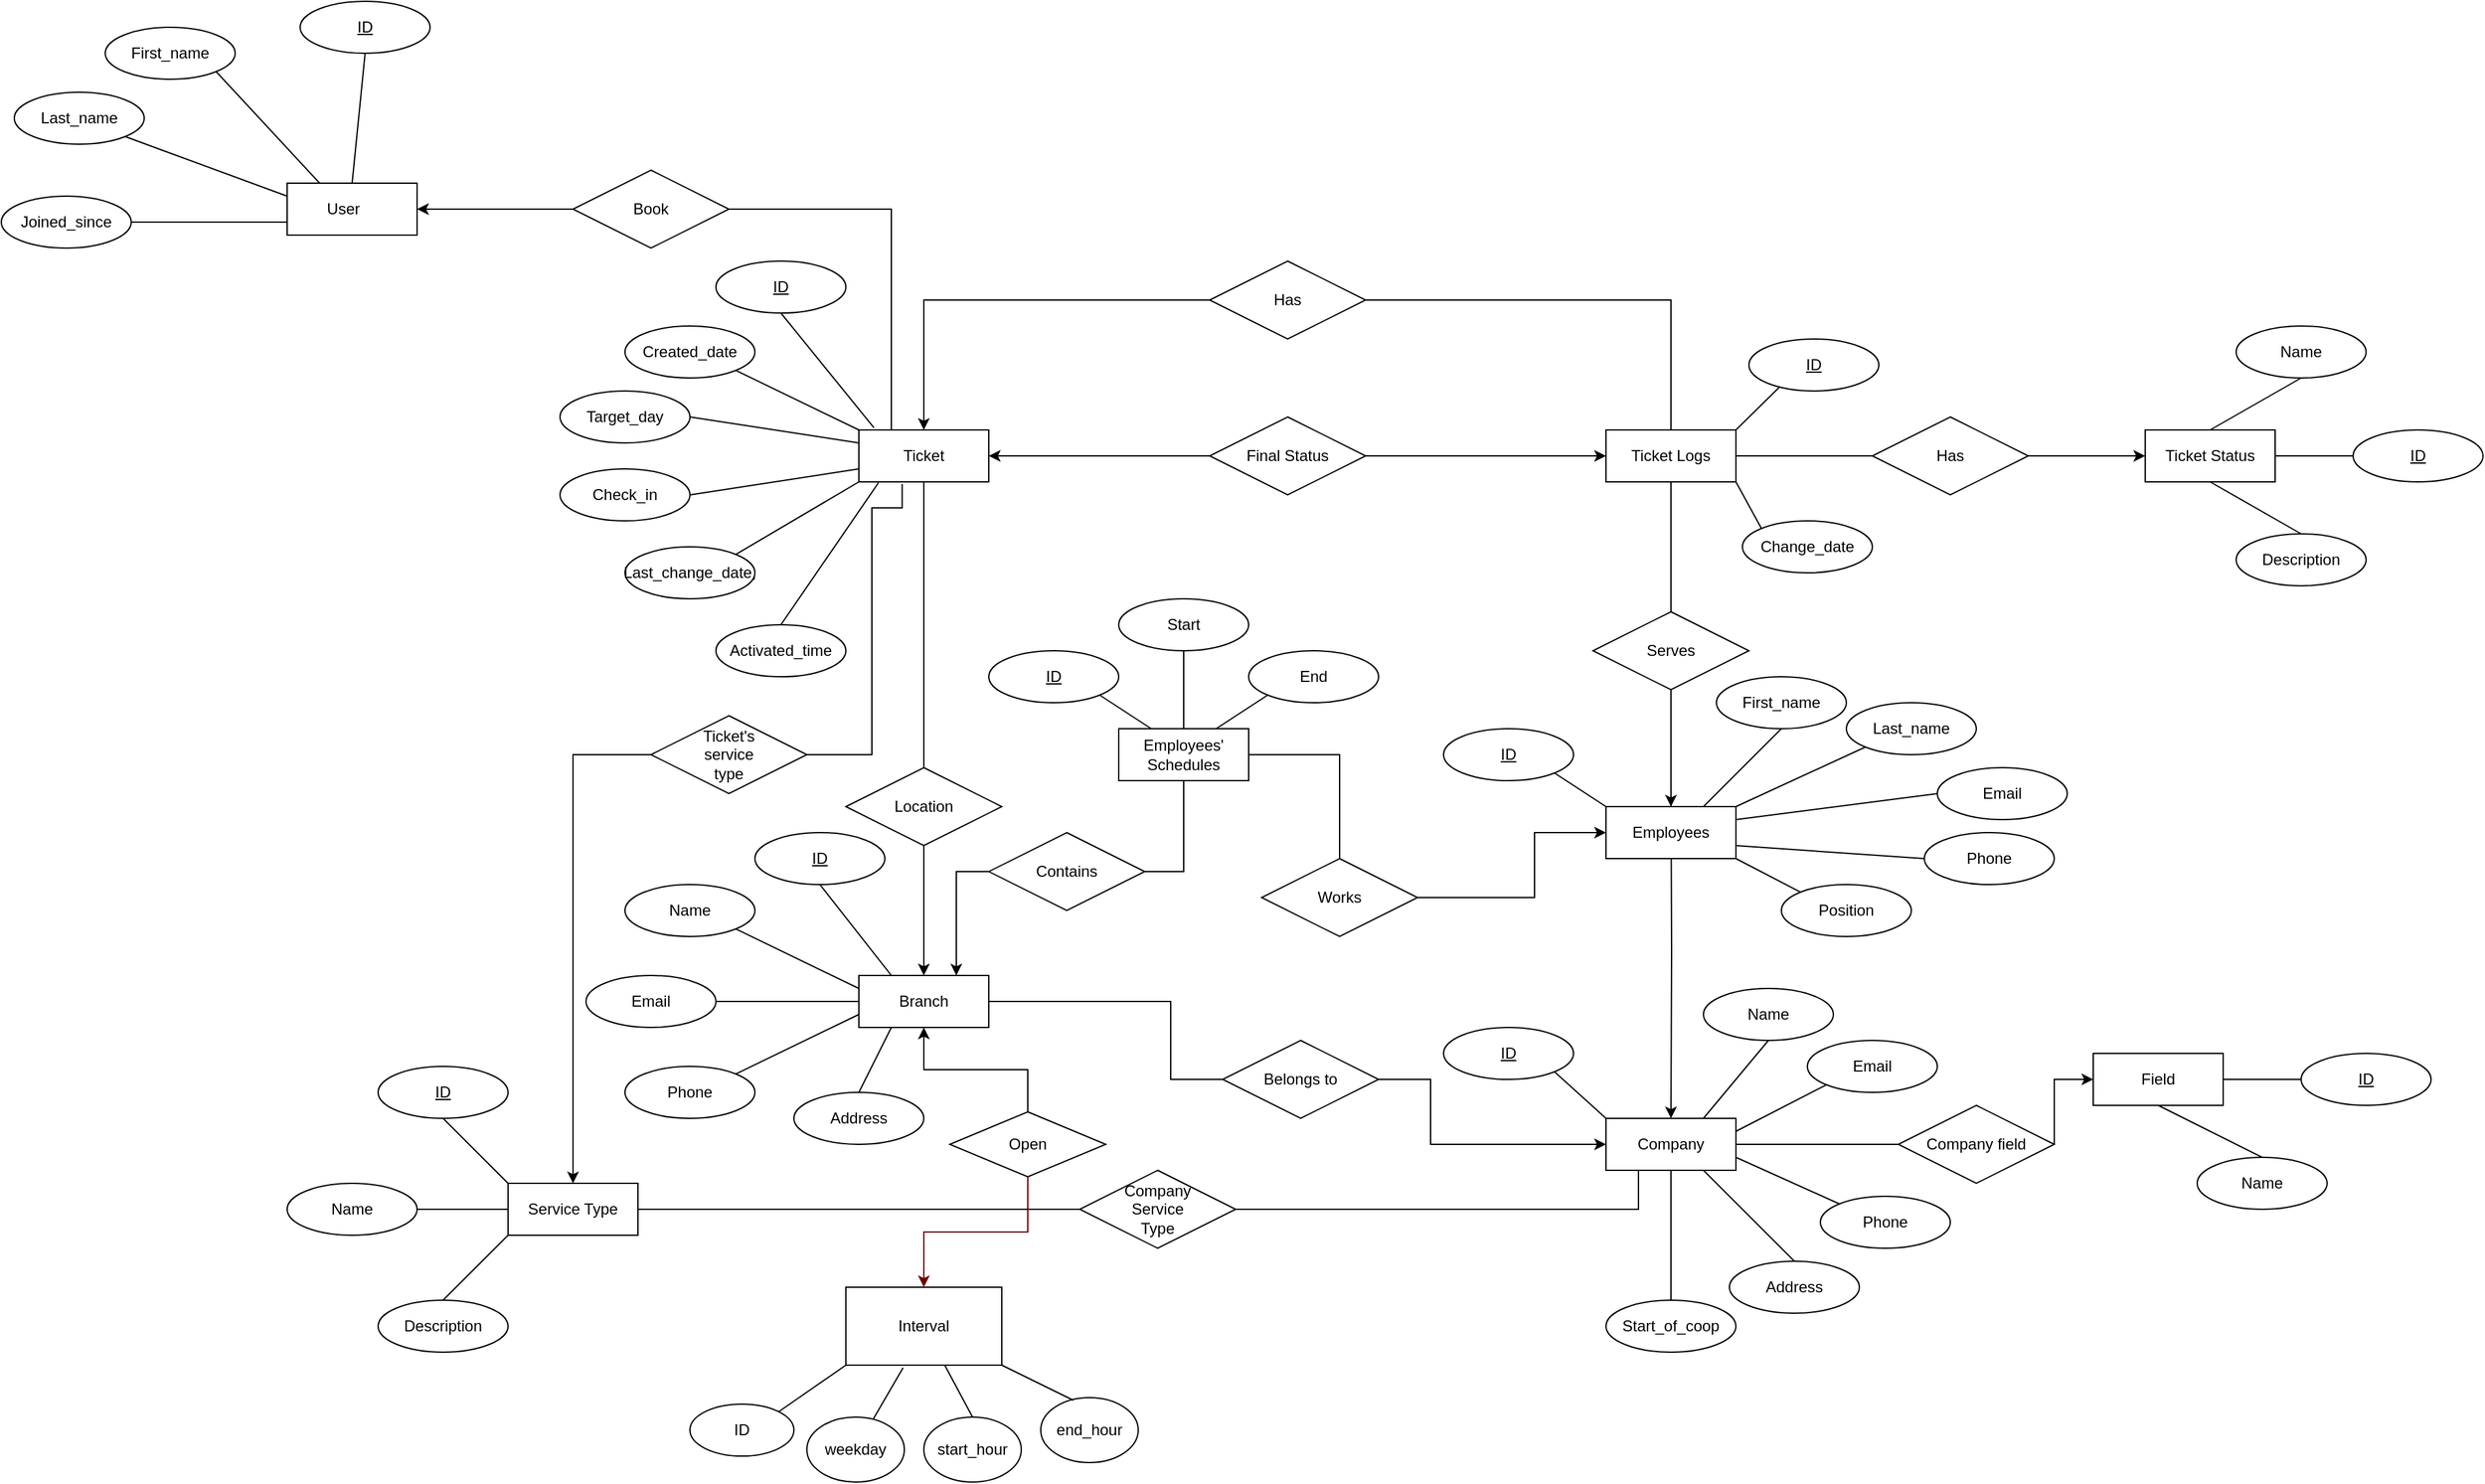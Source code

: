 <mxfile version="17.4.5" type="github">
  <diagram id="R2lEEEUBdFMjLlhIrx00" name="Page-1">
    <mxGraphModel dx="1952" dy="1672" grid="1" gridSize="10" guides="1" tooltips="1" connect="1" arrows="1" fold="1" page="1" pageScale="1" pageWidth="850" pageHeight="1100" math="0" shadow="0" extFonts="Permanent Marker^https://fonts.googleapis.com/css?family=Permanent+Marker">
      <root>
        <mxCell id="0" />
        <mxCell id="1" parent="0" />
        <mxCell id="f32I_jaDUziuKx1QwzLD-4" style="edgeStyle=orthogonalEdgeStyle;rounded=0;orthogonalLoop=1;jettySize=auto;html=1;entryX=0;entryY=0.5;entryDx=0;entryDy=0;startArrow=classic;startFill=1;exitX=1;exitY=0.5;exitDx=0;exitDy=0;" parent="1" source="PbuRHkahf-0StaOSiOaG-1" target="PbuRHkahf-0StaOSiOaG-6" edge="1">
          <mxGeometry relative="1" as="geometry">
            <mxPoint x="20" y="30" as="sourcePoint" />
            <mxPoint x="425" y="30.0" as="targetPoint" />
          </mxGeometry>
        </mxCell>
        <mxCell id="f32I_jaDUziuKx1QwzLD-9" style="edgeStyle=orthogonalEdgeStyle;rounded=0;orthogonalLoop=1;jettySize=auto;html=1;entryX=0.5;entryY=0;entryDx=0;entryDy=0;startArrow=classic;startFill=1;endArrow=none;endFill=0;exitX=0.5;exitY=0;exitDx=0;exitDy=0;" parent="1" source="PbuRHkahf-0StaOSiOaG-1" target="PbuRHkahf-0StaOSiOaG-6" edge="1">
          <mxGeometry relative="1" as="geometry">
            <Array as="points">
              <mxPoint x="-90" y="-90" />
              <mxPoint x="485" y="-90" />
            </Array>
            <mxPoint x="-80" as="sourcePoint" />
            <mxPoint x="485" y="-2.274e-13" as="targetPoint" />
          </mxGeometry>
        </mxCell>
        <mxCell id="f32I_jaDUziuKx1QwzLD-21" style="edgeStyle=orthogonalEdgeStyle;rounded=0;orthogonalLoop=1;jettySize=auto;html=1;exitX=0.5;exitY=1;exitDx=0;exitDy=0;startArrow=none;startFill=0;endArrow=classic;endFill=1;entryX=0.5;entryY=0;entryDx=0;entryDy=0;" parent="1" source="kaoQ8aSlirqTVfBg7aQL-9" target="PbuRHkahf-0StaOSiOaG-14" edge="1">
          <mxGeometry relative="1" as="geometry">
            <mxPoint x="-100" y="60" as="sourcePoint" />
            <mxPoint x="-100" y="420" as="targetPoint" />
            <Array as="points" />
          </mxGeometry>
        </mxCell>
        <mxCell id="f32I_jaDUziuKx1QwzLD-6" style="edgeStyle=orthogonalEdgeStyle;rounded=0;orthogonalLoop=1;jettySize=auto;html=1;startArrow=none;startFill=0;endArrow=classic;endFill=1;exitX=1;exitY=0.5;exitDx=0;exitDy=0;entryX=0;entryY=0.5;entryDx=0;entryDy=0;" parent="1" source="PbuRHkahf-0StaOSiOaG-6" target="PbuRHkahf-0StaOSiOaG-24" edge="1">
          <mxGeometry relative="1" as="geometry">
            <mxPoint x="740" y="30.0" as="sourcePoint" />
            <mxPoint x="830" y="30" as="targetPoint" />
          </mxGeometry>
        </mxCell>
        <mxCell id="f32I_jaDUziuKx1QwzLD-15" style="edgeStyle=orthogonalEdgeStyle;rounded=0;orthogonalLoop=1;jettySize=auto;html=1;exitX=0.5;exitY=1;exitDx=0;exitDy=0;entryX=0.5;entryY=0;entryDx=0;entryDy=0;startArrow=none;startFill=0;endArrow=classic;endFill=1;" parent="1" source="PbuRHkahf-0StaOSiOaG-6" target="PbuRHkahf-0StaOSiOaG-10" edge="1">
          <mxGeometry relative="1" as="geometry">
            <mxPoint x="485" y="60.0" as="sourcePoint" />
            <mxPoint x="485" y="220.0" as="targetPoint" />
          </mxGeometry>
        </mxCell>
        <mxCell id="f32I_jaDUziuKx1QwzLD-25" style="edgeStyle=orthogonalEdgeStyle;rounded=0;orthogonalLoop=1;jettySize=auto;html=1;startArrow=none;startFill=0;endArrow=classic;endFill=1;entryX=0.5;entryY=0;entryDx=0;entryDy=0;" parent="1" target="PbuRHkahf-0StaOSiOaG-11" edge="1">
          <mxGeometry relative="1" as="geometry">
            <mxPoint x="485" y="420" as="targetPoint" />
            <mxPoint x="485" y="280.0" as="sourcePoint" />
          </mxGeometry>
        </mxCell>
        <mxCell id="f32I_jaDUziuKx1QwzLD-23" style="edgeStyle=orthogonalEdgeStyle;rounded=0;orthogonalLoop=1;jettySize=auto;html=1;startArrow=none;startFill=0;endArrow=classic;endFill=1;exitX=1;exitY=0.5;exitDx=0;exitDy=0;entryX=0;entryY=0.5;entryDx=0;entryDy=0;" parent="1" source="kaoQ8aSlirqTVfBg7aQL-13" target="PbuRHkahf-0StaOSiOaG-23" edge="1">
          <mxGeometry relative="1" as="geometry">
            <mxPoint x="850.0" y="450" as="targetPoint" />
            <mxPoint x="545" y="450" as="sourcePoint" />
            <Array as="points">
              <mxPoint x="780" y="560" />
              <mxPoint x="780" y="510" />
            </Array>
          </mxGeometry>
        </mxCell>
        <mxCell id="f32I_jaDUziuKx1QwzLD-22" style="edgeStyle=orthogonalEdgeStyle;rounded=0;orthogonalLoop=1;jettySize=auto;html=1;entryX=0;entryY=0.5;entryDx=0;entryDy=0;startArrow=none;startFill=0;endArrow=classic;endFill=1;exitX=1;exitY=0.5;exitDx=0;exitDy=0;" parent="1" source="kaoQ8aSlirqTVfBg7aQL-11" target="PbuRHkahf-0StaOSiOaG-11" edge="1">
          <mxGeometry relative="1" as="geometry">
            <mxPoint x="20" y="450" as="sourcePoint" />
            <mxPoint x="425" y="450" as="targetPoint" />
            <Array as="points">
              <mxPoint x="300" y="510" />
              <mxPoint x="300" y="560" />
            </Array>
          </mxGeometry>
        </mxCell>
        <mxCell id="f32I_jaDUziuKx1QwzLD-26" style="edgeStyle=orthogonalEdgeStyle;rounded=0;orthogonalLoop=1;jettySize=auto;html=1;exitX=0.75;exitY=0;exitDx=0;exitDy=0;startArrow=classic;startFill=1;endArrow=none;endFill=0;entryX=0.5;entryY=1;entryDx=0;entryDy=0;" parent="1" source="PbuRHkahf-0StaOSiOaG-14" target="PbuRHkahf-0StaOSiOaG-13" edge="1">
          <mxGeometry relative="1" as="geometry">
            <mxPoint x="100" y="300" as="targetPoint" />
            <mxPoint x="-40" y="420" as="sourcePoint" />
            <Array as="points">
              <mxPoint x="-65" y="350" />
              <mxPoint x="110" y="350" />
            </Array>
          </mxGeometry>
        </mxCell>
        <mxCell id="PbuRHkahf-0StaOSiOaG-20" style="edgeStyle=orthogonalEdgeStyle;rounded=0;orthogonalLoop=1;jettySize=auto;html=1;entryX=0.5;entryY=0;entryDx=0;entryDy=0;exitX=0.333;exitY=1.042;exitDx=0;exitDy=0;exitPerimeter=0;" parent="1" source="PbuRHkahf-0StaOSiOaG-1" target="PbuRHkahf-0StaOSiOaG-16" edge="1">
          <mxGeometry relative="1" as="geometry">
            <Array as="points">
              <mxPoint x="-107" y="70" />
              <mxPoint x="-130" y="70" />
              <mxPoint x="-130" y="260" />
              <mxPoint x="-360" y="260" />
            </Array>
            <mxPoint x="-110" y="70" as="sourcePoint" />
          </mxGeometry>
        </mxCell>
        <mxCell id="PbuRHkahf-0StaOSiOaG-27" style="edgeStyle=orthogonalEdgeStyle;rounded=0;orthogonalLoop=1;jettySize=auto;html=1;exitX=0;exitY=0.5;exitDx=0;exitDy=0;entryX=1;entryY=0.5;entryDx=0;entryDy=0;endArrow=classic;endFill=1;startArrow=none;" parent="1" source="kaoQ8aSlirqTVfBg7aQL-6" target="PbuRHkahf-0StaOSiOaG-25" edge="1">
          <mxGeometry relative="1" as="geometry" />
        </mxCell>
        <mxCell id="PbuRHkahf-0StaOSiOaG-1" value="Ticket" style="whiteSpace=wrap;html=1;align=center;" parent="1" vertex="1">
          <mxGeometry x="-140" y="10" width="100" height="40" as="geometry" />
        </mxCell>
        <mxCell id="PbuRHkahf-0StaOSiOaG-4" value="Final Status" style="shape=rhombus;perimeter=rhombusPerimeter;whiteSpace=wrap;html=1;align=center;" parent="1" vertex="1">
          <mxGeometry x="130" width="120" height="60" as="geometry" />
        </mxCell>
        <mxCell id="PbuRHkahf-0StaOSiOaG-6" value="Ticket Logs" style="whiteSpace=wrap;html=1;align=center;" parent="1" vertex="1">
          <mxGeometry x="435" y="10" width="100" height="40" as="geometry" />
        </mxCell>
        <mxCell id="PbuRHkahf-0StaOSiOaG-7" value="Has" style="shape=rhombus;perimeter=rhombusPerimeter;whiteSpace=wrap;html=1;align=center;" parent="1" vertex="1">
          <mxGeometry x="130" y="-120" width="120" height="60" as="geometry" />
        </mxCell>
        <mxCell id="PbuRHkahf-0StaOSiOaG-8" value="Has" style="shape=rhombus;perimeter=rhombusPerimeter;whiteSpace=wrap;html=1;align=center;" parent="1" vertex="1">
          <mxGeometry x="640" width="120" height="60" as="geometry" />
        </mxCell>
        <mxCell id="PbuRHkahf-0StaOSiOaG-9" value="Serves" style="shape=rhombus;perimeter=rhombusPerimeter;whiteSpace=wrap;html=1;align=center;" parent="1" vertex="1">
          <mxGeometry x="425" y="150" width="120" height="60" as="geometry" />
        </mxCell>
        <mxCell id="PbuRHkahf-0StaOSiOaG-10" value="Employees" style="whiteSpace=wrap;html=1;align=center;" parent="1" vertex="1">
          <mxGeometry x="435" y="300" width="100" height="40" as="geometry" />
        </mxCell>
        <mxCell id="PbuRHkahf-0StaOSiOaG-11" value="Company" style="whiteSpace=wrap;html=1;align=center;" parent="1" vertex="1">
          <mxGeometry x="435" y="540" width="100" height="40" as="geometry" />
        </mxCell>
        <mxCell id="PbuRHkahf-0StaOSiOaG-110" style="edgeStyle=orthogonalEdgeStyle;rounded=0;orthogonalLoop=1;jettySize=auto;html=1;exitX=1;exitY=0.5;exitDx=0;exitDy=0;entryX=0;entryY=0.5;entryDx=0;entryDy=0;endArrow=classic;endFill=1;" parent="1" source="PbuRHkahf-0StaOSiOaG-13" target="PbuRHkahf-0StaOSiOaG-10" edge="1">
          <mxGeometry relative="1" as="geometry">
            <Array as="points">
              <mxPoint x="230" y="260" />
              <mxPoint x="230" y="370" />
              <mxPoint x="380" y="370" />
              <mxPoint x="380" y="320" />
            </Array>
          </mxGeometry>
        </mxCell>
        <mxCell id="PbuRHkahf-0StaOSiOaG-13" value="Employees&#39; Schedules" style="whiteSpace=wrap;html=1;align=center;" parent="1" vertex="1">
          <mxGeometry x="60" y="240" width="100" height="40" as="geometry" />
        </mxCell>
        <mxCell id="7SDLh1TChbF1hIY82TgF-18" style="edgeStyle=orthogonalEdgeStyle;rounded=0;orthogonalLoop=1;jettySize=auto;html=1;entryX=0.5;entryY=0;entryDx=0;entryDy=0;strokeColor=default;endArrow=none;endFill=0;startArrow=classic;startFill=1;" edge="1" parent="1" source="PbuRHkahf-0StaOSiOaG-14" target="7SDLh1TChbF1hIY82TgF-15">
          <mxGeometry relative="1" as="geometry" />
        </mxCell>
        <mxCell id="PbuRHkahf-0StaOSiOaG-14" value="Branch" style="whiteSpace=wrap;html=1;align=center;" parent="1" vertex="1">
          <mxGeometry x="-140" y="430" width="100" height="40" as="geometry" />
        </mxCell>
        <mxCell id="PbuRHkahf-0StaOSiOaG-15" value="Contains" style="shape=rhombus;perimeter=rhombusPerimeter;whiteSpace=wrap;html=1;align=center;" parent="1" vertex="1">
          <mxGeometry x="-40" y="320" width="120" height="60" as="geometry" />
        </mxCell>
        <mxCell id="PbuRHkahf-0StaOSiOaG-21" style="edgeStyle=orthogonalEdgeStyle;rounded=0;orthogonalLoop=1;jettySize=auto;html=1;exitX=1;exitY=0.5;exitDx=0;exitDy=0;endArrow=none;endFill=0;entryX=0.25;entryY=1;entryDx=0;entryDy=0;" parent="1" source="PbuRHkahf-0StaOSiOaG-16" target="PbuRHkahf-0StaOSiOaG-11" edge="1">
          <mxGeometry relative="1" as="geometry">
            <mxPoint x="470" y="560" as="targetPoint" />
            <Array as="points">
              <mxPoint x="460" y="610" />
            </Array>
          </mxGeometry>
        </mxCell>
        <mxCell id="PbuRHkahf-0StaOSiOaG-16" value="Service Type" style="whiteSpace=wrap;html=1;align=center;" parent="1" vertex="1">
          <mxGeometry x="-410" y="590" width="100" height="40" as="geometry" />
        </mxCell>
        <mxCell id="PbuRHkahf-0StaOSiOaG-22" value="Company&lt;br&gt;&amp;nbsp;Service&amp;nbsp;&lt;br&gt;Type" style="shape=rhombus;perimeter=rhombusPerimeter;whiteSpace=wrap;html=1;align=center;" parent="1" vertex="1">
          <mxGeometry x="30" y="580" width="120" height="60" as="geometry" />
        </mxCell>
        <mxCell id="PbuRHkahf-0StaOSiOaG-23" value="Field" style="whiteSpace=wrap;html=1;align=center;" parent="1" vertex="1">
          <mxGeometry x="810" y="490" width="100" height="40" as="geometry" />
        </mxCell>
        <mxCell id="PbuRHkahf-0StaOSiOaG-24" value="Ticket Status" style="whiteSpace=wrap;html=1;align=center;" parent="1" vertex="1">
          <mxGeometry x="850" y="10" width="100" height="40" as="geometry" />
        </mxCell>
        <mxCell id="PbuRHkahf-0StaOSiOaG-25" value="&amp;nbsp;User&amp;nbsp; &amp;nbsp; &amp;nbsp;" style="whiteSpace=wrap;html=1;align=center;" parent="1" vertex="1">
          <mxGeometry x="-580" y="-180" width="100" height="40" as="geometry" />
        </mxCell>
        <mxCell id="PbuRHkahf-0StaOSiOaG-29" value="First_name" style="ellipse;whiteSpace=wrap;html=1;align=center;" parent="1" vertex="1">
          <mxGeometry x="-720" y="-300" width="100" height="40" as="geometry" />
        </mxCell>
        <mxCell id="PbuRHkahf-0StaOSiOaG-40" value="Last_name" style="ellipse;whiteSpace=wrap;html=1;align=center;" parent="1" vertex="1">
          <mxGeometry x="-790" y="-250" width="100" height="40" as="geometry" />
        </mxCell>
        <mxCell id="PbuRHkahf-0StaOSiOaG-45" value="" style="endArrow=none;html=1;rounded=0;exitX=1;exitY=1;exitDx=0;exitDy=0;entryX=0.25;entryY=0;entryDx=0;entryDy=0;" parent="1" source="PbuRHkahf-0StaOSiOaG-29" target="PbuRHkahf-0StaOSiOaG-25" edge="1">
          <mxGeometry relative="1" as="geometry">
            <mxPoint x="-680" y="-160" as="sourcePoint" />
            <mxPoint x="-520" y="-160" as="targetPoint" />
          </mxGeometry>
        </mxCell>
        <mxCell id="PbuRHkahf-0StaOSiOaG-47" value="" style="endArrow=none;html=1;rounded=0;exitX=1;exitY=1;exitDx=0;exitDy=0;entryX=0;entryY=0.25;entryDx=0;entryDy=0;" parent="1" source="PbuRHkahf-0StaOSiOaG-40" target="PbuRHkahf-0StaOSiOaG-25" edge="1">
          <mxGeometry relative="1" as="geometry">
            <mxPoint x="-660" y="-250" as="sourcePoint" />
            <mxPoint x="-545" y="-170" as="targetPoint" />
            <Array as="points" />
          </mxGeometry>
        </mxCell>
        <mxCell id="PbuRHkahf-0StaOSiOaG-53" value="Last_change_date," style="ellipse;whiteSpace=wrap;html=1;align=center;" parent="1" vertex="1">
          <mxGeometry x="-320" y="100" width="100" height="40" as="geometry" />
        </mxCell>
        <mxCell id="PbuRHkahf-0StaOSiOaG-57" value="Check_in" style="ellipse;whiteSpace=wrap;html=1;align=center;" parent="1" vertex="1">
          <mxGeometry x="-370" y="40" width="100" height="40" as="geometry" />
        </mxCell>
        <mxCell id="PbuRHkahf-0StaOSiOaG-58" value="Target_day" style="ellipse;whiteSpace=wrap;html=1;align=center;" parent="1" vertex="1">
          <mxGeometry x="-370" y="-20" width="100" height="40" as="geometry" />
        </mxCell>
        <mxCell id="PbuRHkahf-0StaOSiOaG-59" value="Created_date" style="ellipse;whiteSpace=wrap;html=1;align=center;" parent="1" vertex="1">
          <mxGeometry x="-320" y="-70" width="100" height="40" as="geometry" />
        </mxCell>
        <mxCell id="PbuRHkahf-0StaOSiOaG-60" value="ID" style="ellipse;whiteSpace=wrap;html=1;align=center;fontStyle=4;" parent="1" vertex="1">
          <mxGeometry x="-250" y="-120" width="100" height="40" as="geometry" />
        </mxCell>
        <mxCell id="PbuRHkahf-0StaOSiOaG-61" value="Activated_time" style="ellipse;whiteSpace=wrap;html=1;align=center;" parent="1" vertex="1">
          <mxGeometry x="-250" y="160" width="100" height="40" as="geometry" />
        </mxCell>
        <mxCell id="PbuRHkahf-0StaOSiOaG-63" value="" style="endArrow=none;html=1;rounded=0;entryX=0;entryY=0.75;entryDx=0;entryDy=0;" parent="1" target="PbuRHkahf-0StaOSiOaG-1" edge="1">
          <mxGeometry relative="1" as="geometry">
            <mxPoint x="-270" y="60" as="sourcePoint" />
            <mxPoint x="-110" y="60" as="targetPoint" />
          </mxGeometry>
        </mxCell>
        <mxCell id="PbuRHkahf-0StaOSiOaG-64" value="" style="endArrow=none;html=1;rounded=0;entryX=0;entryY=0.25;entryDx=0;entryDy=0;exitX=1;exitY=0.5;exitDx=0;exitDy=0;" parent="1" source="PbuRHkahf-0StaOSiOaG-58" target="PbuRHkahf-0StaOSiOaG-1" edge="1">
          <mxGeometry relative="1" as="geometry">
            <mxPoint x="-260" y="70" as="sourcePoint" />
            <mxPoint x="-130.0" y="50" as="targetPoint" />
          </mxGeometry>
        </mxCell>
        <mxCell id="PbuRHkahf-0StaOSiOaG-65" value="" style="endArrow=none;html=1;rounded=0;entryX=0;entryY=1;entryDx=0;entryDy=0;exitX=1;exitY=0;exitDx=0;exitDy=0;" parent="1" source="PbuRHkahf-0StaOSiOaG-53" target="PbuRHkahf-0StaOSiOaG-1" edge="1">
          <mxGeometry relative="1" as="geometry">
            <mxPoint x="-260" y="70" as="sourcePoint" />
            <mxPoint x="-130.0" y="50" as="targetPoint" />
          </mxGeometry>
        </mxCell>
        <mxCell id="PbuRHkahf-0StaOSiOaG-66" value="" style="endArrow=none;html=1;rounded=0;entryX=0.151;entryY=1.016;entryDx=0;entryDy=0;exitX=0.5;exitY=0;exitDx=0;exitDy=0;entryPerimeter=0;" parent="1" source="PbuRHkahf-0StaOSiOaG-61" target="PbuRHkahf-0StaOSiOaG-1" edge="1">
          <mxGeometry relative="1" as="geometry">
            <mxPoint x="-210.0" y="130" as="sourcePoint" />
            <mxPoint x="-130.0" y="60" as="targetPoint" />
          </mxGeometry>
        </mxCell>
        <mxCell id="PbuRHkahf-0StaOSiOaG-67" value="" style="endArrow=none;html=1;rounded=0;entryX=0.116;entryY=-0.043;entryDx=0;entryDy=0;exitX=0.5;exitY=1;exitDx=0;exitDy=0;entryPerimeter=0;" parent="1" source="PbuRHkahf-0StaOSiOaG-60" target="PbuRHkahf-0StaOSiOaG-1" edge="1">
          <mxGeometry relative="1" as="geometry">
            <mxPoint x="-260.0" y="10" as="sourcePoint" />
            <mxPoint x="-130.0" y="30" as="targetPoint" />
          </mxGeometry>
        </mxCell>
        <mxCell id="PbuRHkahf-0StaOSiOaG-68" value="" style="endArrow=none;html=1;rounded=0;exitX=1;exitY=1;exitDx=0;exitDy=0;entryX=0;entryY=0;entryDx=0;entryDy=0;" parent="1" source="PbuRHkahf-0StaOSiOaG-59" target="PbuRHkahf-0StaOSiOaG-1" edge="1">
          <mxGeometry relative="1" as="geometry">
            <mxPoint x="-190.0" y="-70" as="sourcePoint" />
            <mxPoint x="-170" as="targetPoint" />
            <Array as="points" />
          </mxGeometry>
        </mxCell>
        <mxCell id="PbuRHkahf-0StaOSiOaG-69" value="ID" style="ellipse;whiteSpace=wrap;html=1;align=center;fontStyle=4;" parent="1" vertex="1">
          <mxGeometry x="545" y="-60" width="100" height="40" as="geometry" />
        </mxCell>
        <mxCell id="PbuRHkahf-0StaOSiOaG-72" value="Change_date" style="ellipse;whiteSpace=wrap;html=1;align=center;" parent="1" vertex="1">
          <mxGeometry x="540" y="80" width="100" height="40" as="geometry" />
        </mxCell>
        <mxCell id="PbuRHkahf-0StaOSiOaG-74" value="" style="endArrow=none;html=1;rounded=0;entryX=0;entryY=0;entryDx=0;entryDy=0;exitX=1;exitY=1;exitDx=0;exitDy=0;" parent="1" source="PbuRHkahf-0StaOSiOaG-6" target="PbuRHkahf-0StaOSiOaG-72" edge="1">
          <mxGeometry relative="1" as="geometry">
            <mxPoint x="500" y="40" as="sourcePoint" />
            <mxPoint x="660" y="40" as="targetPoint" />
          </mxGeometry>
        </mxCell>
        <mxCell id="PbuRHkahf-0StaOSiOaG-75" value="" style="endArrow=none;html=1;rounded=0;entryX=0.234;entryY=0.928;entryDx=0;entryDy=0;exitX=1;exitY=0;exitDx=0;exitDy=0;entryPerimeter=0;" parent="1" source="PbuRHkahf-0StaOSiOaG-6" target="PbuRHkahf-0StaOSiOaG-69" edge="1">
          <mxGeometry relative="1" as="geometry">
            <mxPoint x="545" y="60" as="sourcePoint" />
            <mxPoint x="624.854" y="95.774" as="targetPoint" />
          </mxGeometry>
        </mxCell>
        <mxCell id="PbuRHkahf-0StaOSiOaG-77" value="ID" style="ellipse;whiteSpace=wrap;html=1;align=center;fontStyle=4;" parent="1" vertex="1">
          <mxGeometry x="310" y="470" width="100" height="40" as="geometry" />
        </mxCell>
        <mxCell id="PbuRHkahf-0StaOSiOaG-79" value="" style="endArrow=none;html=1;rounded=0;entryX=0;entryY=0;entryDx=0;entryDy=0;exitX=1;exitY=1;exitDx=0;exitDy=0;" parent="1" source="PbuRHkahf-0StaOSiOaG-77" target="PbuRHkahf-0StaOSiOaG-11" edge="1">
          <mxGeometry relative="1" as="geometry">
            <mxPoint x="400" y="460" as="sourcePoint" />
            <mxPoint x="560" y="460" as="targetPoint" />
          </mxGeometry>
        </mxCell>
        <mxCell id="PbuRHkahf-0StaOSiOaG-81" value="Name" style="ellipse;whiteSpace=wrap;html=1;align=center;" parent="1" vertex="1">
          <mxGeometry x="510" y="440" width="100" height="40" as="geometry" />
        </mxCell>
        <mxCell id="PbuRHkahf-0StaOSiOaG-82" value="Email" style="ellipse;whiteSpace=wrap;html=1;align=center;" parent="1" vertex="1">
          <mxGeometry x="590" y="480" width="100" height="40" as="geometry" />
        </mxCell>
        <mxCell id="PbuRHkahf-0StaOSiOaG-83" value="" style="endArrow=none;html=1;rounded=0;entryX=0.5;entryY=1;entryDx=0;entryDy=0;exitX=0.75;exitY=0;exitDx=0;exitDy=0;" parent="1" source="PbuRHkahf-0StaOSiOaG-11" target="PbuRHkahf-0StaOSiOaG-81" edge="1">
          <mxGeometry relative="1" as="geometry">
            <mxPoint x="540" y="490" as="sourcePoint" />
            <mxPoint x="740" y="520" as="targetPoint" />
          </mxGeometry>
        </mxCell>
        <mxCell id="PbuRHkahf-0StaOSiOaG-84" value="" style="endArrow=none;html=1;rounded=0;exitX=1;exitY=0.25;exitDx=0;exitDy=0;entryX=0;entryY=1;entryDx=0;entryDy=0;" parent="1" source="PbuRHkahf-0StaOSiOaG-11" target="PbuRHkahf-0StaOSiOaG-82" edge="1">
          <mxGeometry relative="1" as="geometry">
            <mxPoint x="560" y="530" as="sourcePoint" />
            <mxPoint x="740" y="520" as="targetPoint" />
          </mxGeometry>
        </mxCell>
        <mxCell id="PbuRHkahf-0StaOSiOaG-85" value="Phone" style="ellipse;whiteSpace=wrap;html=1;align=center;" parent="1" vertex="1">
          <mxGeometry x="600" y="600" width="100" height="40" as="geometry" />
        </mxCell>
        <mxCell id="PbuRHkahf-0StaOSiOaG-86" value="" style="endArrow=none;html=1;rounded=0;entryX=0;entryY=0;entryDx=0;entryDy=0;exitX=1;exitY=0.75;exitDx=0;exitDy=0;" parent="1" source="PbuRHkahf-0StaOSiOaG-11" target="PbuRHkahf-0StaOSiOaG-85" edge="1">
          <mxGeometry relative="1" as="geometry">
            <mxPoint x="530" y="540" as="sourcePoint" />
            <mxPoint x="614.854" y="484.226" as="targetPoint" />
          </mxGeometry>
        </mxCell>
        <mxCell id="PbuRHkahf-0StaOSiOaG-87" value="Address" style="ellipse;whiteSpace=wrap;html=1;align=center;" parent="1" vertex="1">
          <mxGeometry x="530" y="650" width="100" height="40" as="geometry" />
        </mxCell>
        <mxCell id="PbuRHkahf-0StaOSiOaG-88" value="" style="endArrow=none;html=1;rounded=0;entryX=0.5;entryY=0;entryDx=0;entryDy=0;exitX=0.75;exitY=1;exitDx=0;exitDy=0;" parent="1" source="PbuRHkahf-0StaOSiOaG-11" target="PbuRHkahf-0StaOSiOaG-87" edge="1">
          <mxGeometry relative="1" as="geometry">
            <mxPoint x="545" y="530" as="sourcePoint" />
            <mxPoint x="614.854" y="555.774" as="targetPoint" />
          </mxGeometry>
        </mxCell>
        <mxCell id="PbuRHkahf-0StaOSiOaG-89" value="Start_of_coop" style="ellipse;whiteSpace=wrap;html=1;align=center;" parent="1" vertex="1">
          <mxGeometry x="435" y="680" width="100" height="40" as="geometry" />
        </mxCell>
        <mxCell id="PbuRHkahf-0StaOSiOaG-90" value="" style="endArrow=none;html=1;rounded=0;entryX=0.5;entryY=1;entryDx=0;entryDy=0;exitX=0.5;exitY=0;exitDx=0;exitDy=0;" parent="1" source="PbuRHkahf-0StaOSiOaG-89" target="PbuRHkahf-0StaOSiOaG-11" edge="1">
          <mxGeometry relative="1" as="geometry">
            <mxPoint x="520" y="500" as="sourcePoint" />
            <mxPoint x="595" y="440" as="targetPoint" />
          </mxGeometry>
        </mxCell>
        <mxCell id="PbuRHkahf-0StaOSiOaG-91" value="ID" style="ellipse;whiteSpace=wrap;html=1;align=center;fontStyle=4;" parent="1" vertex="1">
          <mxGeometry x="-220" y="320" width="100" height="40" as="geometry" />
        </mxCell>
        <mxCell id="PbuRHkahf-0StaOSiOaG-92" value="Name" style="ellipse;whiteSpace=wrap;html=1;align=center;" parent="1" vertex="1">
          <mxGeometry x="-320" y="360" width="100" height="40" as="geometry" />
        </mxCell>
        <mxCell id="PbuRHkahf-0StaOSiOaG-93" value="Email" style="ellipse;whiteSpace=wrap;html=1;align=center;" parent="1" vertex="1">
          <mxGeometry x="-350" y="430" width="100" height="40" as="geometry" />
        </mxCell>
        <mxCell id="PbuRHkahf-0StaOSiOaG-94" value="Phone" style="ellipse;whiteSpace=wrap;html=1;align=center;" parent="1" vertex="1">
          <mxGeometry x="-320" y="500" width="100" height="40" as="geometry" />
        </mxCell>
        <mxCell id="PbuRHkahf-0StaOSiOaG-95" value="Address" style="ellipse;whiteSpace=wrap;html=1;align=center;" parent="1" vertex="1">
          <mxGeometry x="-190" y="520" width="100" height="40" as="geometry" />
        </mxCell>
        <mxCell id="PbuRHkahf-0StaOSiOaG-98" value="" style="endArrow=none;html=1;rounded=0;exitX=0.5;exitY=1;exitDx=0;exitDy=0;entryX=0.25;entryY=0;entryDx=0;entryDy=0;" parent="1" source="PbuRHkahf-0StaOSiOaG-91" target="PbuRHkahf-0StaOSiOaG-14" edge="1">
          <mxGeometry relative="1" as="geometry">
            <mxPoint x="-220" y="380" as="sourcePoint" />
            <mxPoint x="-60" y="380" as="targetPoint" />
          </mxGeometry>
        </mxCell>
        <mxCell id="PbuRHkahf-0StaOSiOaG-99" value="" style="endArrow=none;html=1;rounded=0;exitX=1;exitY=1;exitDx=0;exitDy=0;entryX=0;entryY=0.25;entryDx=0;entryDy=0;" parent="1" source="PbuRHkahf-0StaOSiOaG-92" target="PbuRHkahf-0StaOSiOaG-14" edge="1">
          <mxGeometry relative="1" as="geometry">
            <mxPoint x="-180.0" y="370" as="sourcePoint" />
            <mxPoint x="-150" y="430" as="targetPoint" />
          </mxGeometry>
        </mxCell>
        <mxCell id="PbuRHkahf-0StaOSiOaG-100" value="" style="endArrow=none;html=1;rounded=0;exitX=1;exitY=0.5;exitDx=0;exitDy=0;entryX=0;entryY=0.5;entryDx=0;entryDy=0;" parent="1" source="PbuRHkahf-0StaOSiOaG-93" target="PbuRHkahf-0StaOSiOaG-14" edge="1">
          <mxGeometry relative="1" as="geometry">
            <mxPoint x="-210.0" y="410" as="sourcePoint" />
            <mxPoint x="-200" y="440" as="targetPoint" />
          </mxGeometry>
        </mxCell>
        <mxCell id="PbuRHkahf-0StaOSiOaG-101" value="" style="endArrow=none;html=1;rounded=0;exitX=1;exitY=0;exitDx=0;exitDy=0;entryX=0;entryY=0.75;entryDx=0;entryDy=0;" parent="1" source="PbuRHkahf-0StaOSiOaG-94" target="PbuRHkahf-0StaOSiOaG-14" edge="1">
          <mxGeometry relative="1" as="geometry">
            <mxPoint x="-224.854" y="404.226" as="sourcePoint" />
            <mxPoint x="-130.0" y="440" as="targetPoint" />
          </mxGeometry>
        </mxCell>
        <mxCell id="PbuRHkahf-0StaOSiOaG-102" value="" style="endArrow=none;html=1;rounded=0;exitX=0.5;exitY=0;exitDx=0;exitDy=0;entryX=0.25;entryY=1;entryDx=0;entryDy=0;" parent="1" source="PbuRHkahf-0StaOSiOaG-95" target="PbuRHkahf-0StaOSiOaG-14" edge="1">
          <mxGeometry relative="1" as="geometry">
            <mxPoint x="-180" y="430" as="sourcePoint" />
            <mxPoint x="-20" y="430" as="targetPoint" />
          </mxGeometry>
        </mxCell>
        <mxCell id="PbuRHkahf-0StaOSiOaG-104" value="ID" style="ellipse;whiteSpace=wrap;html=1;align=center;fontStyle=4;" parent="1" vertex="1">
          <mxGeometry x="-510" y="500" width="100" height="40" as="geometry" />
        </mxCell>
        <mxCell id="PbuRHkahf-0StaOSiOaG-105" value="Name" style="ellipse;whiteSpace=wrap;html=1;align=center;" parent="1" vertex="1">
          <mxGeometry x="-580" y="590" width="100" height="40" as="geometry" />
        </mxCell>
        <mxCell id="PbuRHkahf-0StaOSiOaG-106" value="Description" style="ellipse;whiteSpace=wrap;html=1;align=center;" parent="1" vertex="1">
          <mxGeometry x="-510" y="680" width="100" height="40" as="geometry" />
        </mxCell>
        <mxCell id="PbuRHkahf-0StaOSiOaG-107" value="" style="endArrow=none;html=1;rounded=0;exitX=0.5;exitY=0;exitDx=0;exitDy=0;entryX=0;entryY=1;entryDx=0;entryDy=0;" parent="1" source="PbuRHkahf-0StaOSiOaG-106" target="PbuRHkahf-0StaOSiOaG-16" edge="1">
          <mxGeometry relative="1" as="geometry">
            <mxPoint x="-330" y="580" as="sourcePoint" />
            <mxPoint x="-170" y="580" as="targetPoint" />
          </mxGeometry>
        </mxCell>
        <mxCell id="PbuRHkahf-0StaOSiOaG-108" value="" style="endArrow=none;html=1;rounded=0;exitX=1;exitY=0.5;exitDx=0;exitDy=0;entryX=0;entryY=0.5;entryDx=0;entryDy=0;" parent="1" source="PbuRHkahf-0StaOSiOaG-105" target="PbuRHkahf-0StaOSiOaG-16" edge="1">
          <mxGeometry relative="1" as="geometry">
            <mxPoint x="-394.854" y="705.774" as="sourcePoint" />
            <mxPoint x="-350" y="640" as="targetPoint" />
          </mxGeometry>
        </mxCell>
        <mxCell id="PbuRHkahf-0StaOSiOaG-109" value="" style="endArrow=none;html=1;rounded=0;exitX=0.5;exitY=1;exitDx=0;exitDy=0;entryX=0;entryY=0;entryDx=0;entryDy=0;" parent="1" source="PbuRHkahf-0StaOSiOaG-104" target="PbuRHkahf-0StaOSiOaG-16" edge="1">
          <mxGeometry relative="1" as="geometry">
            <mxPoint x="-450" y="690" as="sourcePoint" />
            <mxPoint x="-400" y="640" as="targetPoint" />
          </mxGeometry>
        </mxCell>
        <mxCell id="PbuRHkahf-0StaOSiOaG-111" value="ID" style="ellipse;whiteSpace=wrap;html=1;align=center;fontStyle=4;" parent="1" vertex="1">
          <mxGeometry x="-40" y="180" width="100" height="40" as="geometry" />
        </mxCell>
        <mxCell id="PbuRHkahf-0StaOSiOaG-112" value="Start" style="ellipse;whiteSpace=wrap;html=1;align=center;" parent="1" vertex="1">
          <mxGeometry x="60" y="140" width="100" height="40" as="geometry" />
        </mxCell>
        <mxCell id="PbuRHkahf-0StaOSiOaG-113" value="End" style="ellipse;whiteSpace=wrap;html=1;align=center;" parent="1" vertex="1">
          <mxGeometry x="160" y="180" width="100" height="40" as="geometry" />
        </mxCell>
        <mxCell id="PbuRHkahf-0StaOSiOaG-114" value="" style="endArrow=none;html=1;rounded=0;exitX=1;exitY=1;exitDx=0;exitDy=0;entryX=0.25;entryY=0;entryDx=0;entryDy=0;" parent="1" source="PbuRHkahf-0StaOSiOaG-111" target="PbuRHkahf-0StaOSiOaG-13" edge="1">
          <mxGeometry relative="1" as="geometry">
            <mxPoint x="102.5" y="150" as="sourcePoint" />
            <mxPoint x="207.5" y="200" as="targetPoint" />
          </mxGeometry>
        </mxCell>
        <mxCell id="PbuRHkahf-0StaOSiOaG-115" value="" style="endArrow=none;html=1;rounded=0;exitX=0.5;exitY=1;exitDx=0;exitDy=0;entryX=0.5;entryY=0;entryDx=0;entryDy=0;" parent="1" source="PbuRHkahf-0StaOSiOaG-112" target="PbuRHkahf-0StaOSiOaG-13" edge="1">
          <mxGeometry relative="1" as="geometry">
            <mxPoint x="142.5" y="140" as="sourcePoint" />
            <mxPoint x="182.5" y="210" as="targetPoint" />
          </mxGeometry>
        </mxCell>
        <mxCell id="PbuRHkahf-0StaOSiOaG-116" value="" style="endArrow=none;html=1;rounded=0;exitX=0;exitY=1;exitDx=0;exitDy=0;entryX=0.75;entryY=0;entryDx=0;entryDy=0;" parent="1" source="PbuRHkahf-0StaOSiOaG-113" target="PbuRHkahf-0StaOSiOaG-13" edge="1">
          <mxGeometry relative="1" as="geometry">
            <mxPoint x="112.5" y="180" as="sourcePoint" />
            <mxPoint x="182.5" y="220" as="targetPoint" />
          </mxGeometry>
        </mxCell>
        <mxCell id="PbuRHkahf-0StaOSiOaG-117" value="ID" style="ellipse;whiteSpace=wrap;html=1;align=center;fontStyle=4;" parent="1" vertex="1">
          <mxGeometry x="1010" y="10" width="100" height="40" as="geometry" />
        </mxCell>
        <mxCell id="PbuRHkahf-0StaOSiOaG-118" value="Description" style="ellipse;whiteSpace=wrap;html=1;align=center;" parent="1" vertex="1">
          <mxGeometry x="920" y="90" width="100" height="40" as="geometry" />
        </mxCell>
        <mxCell id="PbuRHkahf-0StaOSiOaG-119" value="Name" style="ellipse;whiteSpace=wrap;html=1;align=center;" parent="1" vertex="1">
          <mxGeometry x="920" y="-70" width="100" height="40" as="geometry" />
        </mxCell>
        <mxCell id="PbuRHkahf-0StaOSiOaG-120" value="" style="endArrow=none;html=1;rounded=0;exitX=0.5;exitY=1;exitDx=0;exitDy=0;entryX=0.5;entryY=0;entryDx=0;entryDy=0;" parent="1" source="PbuRHkahf-0StaOSiOaG-119" target="PbuRHkahf-0StaOSiOaG-24" edge="1">
          <mxGeometry relative="1" as="geometry">
            <mxPoint x="970" y="-210" as="sourcePoint" />
            <mxPoint x="890" y="-160" as="targetPoint" />
          </mxGeometry>
        </mxCell>
        <mxCell id="PbuRHkahf-0StaOSiOaG-121" value="" style="endArrow=none;html=1;rounded=0;exitX=0.5;exitY=0;exitDx=0;exitDy=0;entryX=0.5;entryY=1;entryDx=0;entryDy=0;" parent="1" source="PbuRHkahf-0StaOSiOaG-118" target="PbuRHkahf-0StaOSiOaG-24" edge="1">
          <mxGeometry relative="1" as="geometry">
            <mxPoint x="905.146" y="-84.226" as="sourcePoint" />
            <mxPoint x="890" y="-180" as="targetPoint" />
          </mxGeometry>
        </mxCell>
        <mxCell id="PbuRHkahf-0StaOSiOaG-122" value="" style="endArrow=none;html=1;rounded=0;exitX=0;exitY=0.5;exitDx=0;exitDy=0;entryX=1;entryY=0.5;entryDx=0;entryDy=0;" parent="1" source="PbuRHkahf-0StaOSiOaG-117" target="PbuRHkahf-0StaOSiOaG-24" edge="1">
          <mxGeometry relative="1" as="geometry">
            <mxPoint x="850" y="-100" as="sourcePoint" />
            <mxPoint x="890" y="-200" as="targetPoint" />
          </mxGeometry>
        </mxCell>
        <mxCell id="PbuRHkahf-0StaOSiOaG-123" value="ID" style="ellipse;whiteSpace=wrap;html=1;align=center;fontStyle=4;" parent="1" vertex="1">
          <mxGeometry x="970" y="490" width="100" height="40" as="geometry" />
        </mxCell>
        <mxCell id="PbuRHkahf-0StaOSiOaG-124" value="Name" style="ellipse;whiteSpace=wrap;html=1;align=center;" parent="1" vertex="1">
          <mxGeometry x="890" y="570" width="100" height="40" as="geometry" />
        </mxCell>
        <mxCell id="PbuRHkahf-0StaOSiOaG-125" value="" style="endArrow=none;html=1;rounded=0;exitX=0.5;exitY=0;exitDx=0;exitDy=0;entryX=0.5;entryY=1;entryDx=0;entryDy=0;" parent="1" source="PbuRHkahf-0StaOSiOaG-124" target="PbuRHkahf-0StaOSiOaG-23" edge="1">
          <mxGeometry relative="1" as="geometry">
            <mxPoint x="1010" y="270" as="sourcePoint" />
            <mxPoint x="940" y="490" as="targetPoint" />
          </mxGeometry>
        </mxCell>
        <mxCell id="PbuRHkahf-0StaOSiOaG-126" value="" style="endArrow=none;html=1;rounded=0;exitX=0;exitY=0.5;exitDx=0;exitDy=0;entryX=1;entryY=0.5;entryDx=0;entryDy=0;" parent="1" source="PbuRHkahf-0StaOSiOaG-123" target="PbuRHkahf-0StaOSiOaG-23" edge="1">
          <mxGeometry relative="1" as="geometry">
            <mxPoint x="890" y="380" as="sourcePoint" />
            <mxPoint x="1010" y="500" as="targetPoint" />
          </mxGeometry>
        </mxCell>
        <mxCell id="PbuRHkahf-0StaOSiOaG-132" value="ID" style="ellipse;whiteSpace=wrap;html=1;align=center;fontStyle=4;" parent="1" vertex="1">
          <mxGeometry x="310" y="240" width="100" height="40" as="geometry" />
        </mxCell>
        <mxCell id="PbuRHkahf-0StaOSiOaG-133" value="" style="endArrow=none;html=1;rounded=0;entryX=0;entryY=0;entryDx=0;entryDy=0;exitX=1;exitY=1;exitDx=0;exitDy=0;" parent="1" source="PbuRHkahf-0StaOSiOaG-132" edge="1">
          <mxGeometry relative="1" as="geometry">
            <mxPoint x="400" y="270" as="sourcePoint" />
            <mxPoint x="435" y="300" as="targetPoint" />
          </mxGeometry>
        </mxCell>
        <mxCell id="PbuRHkahf-0StaOSiOaG-134" value="First_name" style="ellipse;whiteSpace=wrap;html=1;align=center;" parent="1" vertex="1">
          <mxGeometry x="520" y="200" width="100" height="40" as="geometry" />
        </mxCell>
        <mxCell id="PbuRHkahf-0StaOSiOaG-135" value="Email" style="ellipse;whiteSpace=wrap;html=1;align=center;" parent="1" vertex="1">
          <mxGeometry x="690" y="270" width="100" height="40" as="geometry" />
        </mxCell>
        <mxCell id="PbuRHkahf-0StaOSiOaG-136" value="" style="endArrow=none;html=1;rounded=0;entryX=0.5;entryY=1;entryDx=0;entryDy=0;exitX=0.75;exitY=0;exitDx=0;exitDy=0;" parent="1" target="PbuRHkahf-0StaOSiOaG-134" edge="1">
          <mxGeometry relative="1" as="geometry">
            <mxPoint x="510" y="300" as="sourcePoint" />
            <mxPoint x="740" y="330" as="targetPoint" />
          </mxGeometry>
        </mxCell>
        <mxCell id="PbuRHkahf-0StaOSiOaG-137" value="" style="endArrow=none;html=1;rounded=0;exitX=1;exitY=0.25;exitDx=0;exitDy=0;entryX=0;entryY=0.5;entryDx=0;entryDy=0;" parent="1" target="PbuRHkahf-0StaOSiOaG-135" edge="1">
          <mxGeometry relative="1" as="geometry">
            <mxPoint x="535" y="310" as="sourcePoint" />
            <mxPoint x="740" y="330" as="targetPoint" />
          </mxGeometry>
        </mxCell>
        <mxCell id="PbuRHkahf-0StaOSiOaG-138" value="Phone" style="ellipse;whiteSpace=wrap;html=1;align=center;" parent="1" vertex="1">
          <mxGeometry x="680" y="320" width="100" height="40" as="geometry" />
        </mxCell>
        <mxCell id="PbuRHkahf-0StaOSiOaG-139" value="" style="endArrow=none;html=1;rounded=0;entryX=0;entryY=0.5;entryDx=0;entryDy=0;exitX=1;exitY=0.75;exitDx=0;exitDy=0;" parent="1" target="PbuRHkahf-0StaOSiOaG-138" edge="1">
          <mxGeometry relative="1" as="geometry">
            <mxPoint x="535" y="330" as="sourcePoint" />
            <mxPoint x="614.854" y="294.226" as="targetPoint" />
          </mxGeometry>
        </mxCell>
        <mxCell id="PbuRHkahf-0StaOSiOaG-142" style="edgeStyle=orthogonalEdgeStyle;rounded=0;orthogonalLoop=1;jettySize=auto;html=1;exitX=0.5;exitY=1;exitDx=0;exitDy=0;endArrow=classic;endFill=1;" parent="1" source="PbuRHkahf-0StaOSiOaG-87" target="PbuRHkahf-0StaOSiOaG-87" edge="1">
          <mxGeometry relative="1" as="geometry" />
        </mxCell>
        <mxCell id="PbuRHkahf-0StaOSiOaG-143" value="Last_name" style="ellipse;whiteSpace=wrap;html=1;align=center;" parent="1" vertex="1">
          <mxGeometry x="620" y="220" width="100" height="40" as="geometry" />
        </mxCell>
        <mxCell id="PbuRHkahf-0StaOSiOaG-144" value="" style="endArrow=none;html=1;rounded=0;entryX=0;entryY=1;entryDx=0;entryDy=0;exitX=1;exitY=0;exitDx=0;exitDy=0;" parent="1" source="PbuRHkahf-0StaOSiOaG-10" target="PbuRHkahf-0StaOSiOaG-143" edge="1">
          <mxGeometry relative="1" as="geometry">
            <mxPoint x="620" y="300" as="sourcePoint" />
            <mxPoint x="850" y="330" as="targetPoint" />
          </mxGeometry>
        </mxCell>
        <mxCell id="PbuRHkahf-0StaOSiOaG-145" value="Position" style="ellipse;whiteSpace=wrap;html=1;align=center;" parent="1" vertex="1">
          <mxGeometry x="570" y="360" width="100" height="40" as="geometry" />
        </mxCell>
        <mxCell id="PbuRHkahf-0StaOSiOaG-146" value="" style="endArrow=none;html=1;rounded=0;entryX=0;entryY=0;entryDx=0;entryDy=0;exitX=1;exitY=1;exitDx=0;exitDy=0;" parent="1" source="PbuRHkahf-0StaOSiOaG-10" target="PbuRHkahf-0StaOSiOaG-145" edge="1">
          <mxGeometry relative="1" as="geometry">
            <mxPoint x="545" y="340" as="sourcePoint" />
            <mxPoint x="710.0" y="340" as="targetPoint" />
          </mxGeometry>
        </mxCell>
        <mxCell id="kaoQ8aSlirqTVfBg7aQL-1" value="ID" style="ellipse;whiteSpace=wrap;html=1;align=center;fontStyle=4;" parent="1" vertex="1">
          <mxGeometry x="-570" y="-320" width="100" height="40" as="geometry" />
        </mxCell>
        <mxCell id="kaoQ8aSlirqTVfBg7aQL-2" value="Joined_since" style="ellipse;whiteSpace=wrap;html=1;align=center;" parent="1" vertex="1">
          <mxGeometry x="-800" y="-170" width="100" height="40" as="geometry" />
        </mxCell>
        <mxCell id="kaoQ8aSlirqTVfBg7aQL-3" value="" style="endArrow=none;html=1;rounded=0;entryX=0;entryY=0.75;entryDx=0;entryDy=0;exitX=1;exitY=0.5;exitDx=0;exitDy=0;" parent="1" source="kaoQ8aSlirqTVfBg7aQL-2" target="PbuRHkahf-0StaOSiOaG-25" edge="1">
          <mxGeometry relative="1" as="geometry">
            <mxPoint x="-700" y="-120" as="sourcePoint" />
            <mxPoint x="-590" y="-90" as="targetPoint" />
            <Array as="points" />
          </mxGeometry>
        </mxCell>
        <mxCell id="kaoQ8aSlirqTVfBg7aQL-5" value="" style="endArrow=none;html=1;rounded=0;exitX=0.5;exitY=1;exitDx=0;exitDy=0;entryX=0.5;entryY=0;entryDx=0;entryDy=0;" parent="1" source="kaoQ8aSlirqTVfBg7aQL-1" target="PbuRHkahf-0StaOSiOaG-25" edge="1">
          <mxGeometry relative="1" as="geometry">
            <mxPoint x="-624.645" y="-255.858" as="sourcePoint" />
            <mxPoint x="-545" y="-170" as="targetPoint" />
          </mxGeometry>
        </mxCell>
        <mxCell id="kaoQ8aSlirqTVfBg7aQL-6" value="Book" style="shape=rhombus;perimeter=rhombusPerimeter;whiteSpace=wrap;html=1;align=center;" parent="1" vertex="1">
          <mxGeometry x="-360" y="-190" width="120" height="60" as="geometry" />
        </mxCell>
        <mxCell id="kaoQ8aSlirqTVfBg7aQL-7" value="" style="edgeStyle=orthogonalEdgeStyle;rounded=0;orthogonalLoop=1;jettySize=auto;html=1;exitX=0.25;exitY=0;exitDx=0;exitDy=0;entryX=1;entryY=0.5;entryDx=0;entryDy=0;endArrow=none;endFill=1;" parent="1" source="PbuRHkahf-0StaOSiOaG-1" target="kaoQ8aSlirqTVfBg7aQL-6" edge="1">
          <mxGeometry relative="1" as="geometry">
            <mxPoint x="-115" y="10" as="sourcePoint" />
            <mxPoint x="-480" y="-160" as="targetPoint" />
          </mxGeometry>
        </mxCell>
        <mxCell id="kaoQ8aSlirqTVfBg7aQL-8" value="Ticket&#39;s&lt;br&gt;service&lt;br&gt;type" style="shape=rhombus;perimeter=rhombusPerimeter;whiteSpace=wrap;html=1;align=center;" parent="1" vertex="1">
          <mxGeometry x="-300" y="230" width="120" height="60" as="geometry" />
        </mxCell>
        <mxCell id="kaoQ8aSlirqTVfBg7aQL-9" value="Location" style="shape=rhombus;perimeter=rhombusPerimeter;whiteSpace=wrap;html=1;align=center;" parent="1" vertex="1">
          <mxGeometry x="-150" y="270" width="120" height="60" as="geometry" />
        </mxCell>
        <mxCell id="kaoQ8aSlirqTVfBg7aQL-10" value="" style="edgeStyle=orthogonalEdgeStyle;rounded=0;orthogonalLoop=1;jettySize=auto;html=1;exitX=0.5;exitY=1;exitDx=0;exitDy=0;startArrow=none;startFill=0;endArrow=none;endFill=1;entryX=0.5;entryY=0;entryDx=0;entryDy=0;" parent="1" source="PbuRHkahf-0StaOSiOaG-1" target="kaoQ8aSlirqTVfBg7aQL-9" edge="1">
          <mxGeometry relative="1" as="geometry">
            <mxPoint x="-90" y="50" as="sourcePoint" />
            <mxPoint x="-90" y="430" as="targetPoint" />
            <Array as="points" />
          </mxGeometry>
        </mxCell>
        <mxCell id="kaoQ8aSlirqTVfBg7aQL-11" value="Belongs to" style="shape=rhombus;perimeter=rhombusPerimeter;whiteSpace=wrap;html=1;align=center;" parent="1" vertex="1">
          <mxGeometry x="140" y="480" width="120" height="60" as="geometry" />
        </mxCell>
        <mxCell id="kaoQ8aSlirqTVfBg7aQL-12" value="" style="edgeStyle=orthogonalEdgeStyle;rounded=0;orthogonalLoop=1;jettySize=auto;html=1;entryX=0;entryY=0.5;entryDx=0;entryDy=0;startArrow=none;startFill=0;endArrow=none;endFill=1;exitX=1;exitY=0.5;exitDx=0;exitDy=0;" parent="1" source="PbuRHkahf-0StaOSiOaG-14" target="kaoQ8aSlirqTVfBg7aQL-11" edge="1">
          <mxGeometry relative="1" as="geometry">
            <mxPoint x="-40" y="450" as="sourcePoint" />
            <mxPoint x="435" y="560" as="targetPoint" />
            <Array as="points">
              <mxPoint x="100" y="450" />
              <mxPoint x="100" y="510" />
            </Array>
          </mxGeometry>
        </mxCell>
        <mxCell id="kaoQ8aSlirqTVfBg7aQL-13" value="Company field" style="shape=rhombus;perimeter=rhombusPerimeter;whiteSpace=wrap;html=1;align=center;" parent="1" vertex="1">
          <mxGeometry x="660" y="530" width="120" height="60" as="geometry" />
        </mxCell>
        <mxCell id="kaoQ8aSlirqTVfBg7aQL-14" value="" style="edgeStyle=orthogonalEdgeStyle;rounded=0;orthogonalLoop=1;jettySize=auto;html=1;startArrow=none;startFill=0;endArrow=none;endFill=1;exitX=1;exitY=0.5;exitDx=0;exitDy=0;entryX=0;entryY=0.5;entryDx=0;entryDy=0;" parent="1" source="PbuRHkahf-0StaOSiOaG-11" target="kaoQ8aSlirqTVfBg7aQL-13" edge="1">
          <mxGeometry relative="1" as="geometry">
            <mxPoint x="810" y="510" as="targetPoint" />
            <mxPoint x="535" y="560" as="sourcePoint" />
            <Array as="points" />
          </mxGeometry>
        </mxCell>
        <mxCell id="kaoQ8aSlirqTVfBg7aQL-18" value="&lt;div&gt;Works&lt;/div&gt;" style="shape=rhombus;perimeter=rhombusPerimeter;whiteSpace=wrap;html=1;align=center;" parent="1" vertex="1">
          <mxGeometry x="170" y="340" width="120" height="60" as="geometry" />
        </mxCell>
        <mxCell id="7SDLh1TChbF1hIY82TgF-1" value="Interval" style="rounded=0;whiteSpace=wrap;html=1;" vertex="1" parent="1">
          <mxGeometry x="-150" y="670" width="120" height="60" as="geometry" />
        </mxCell>
        <mxCell id="7SDLh1TChbF1hIY82TgF-4" value="&lt;div&gt;ID&lt;/div&gt;" style="ellipse;whiteSpace=wrap;html=1;" vertex="1" parent="1">
          <mxGeometry x="-270" y="760" width="80" height="40" as="geometry" />
        </mxCell>
        <mxCell id="7SDLh1TChbF1hIY82TgF-6" value="" style="endArrow=none;html=1;rounded=0;exitX=0.367;exitY=1.033;exitDx=0;exitDy=0;exitPerimeter=0;" edge="1" parent="1" source="7SDLh1TChbF1hIY82TgF-1" target="7SDLh1TChbF1hIY82TgF-10">
          <mxGeometry width="50" height="50" relative="1" as="geometry">
            <mxPoint x="40" y="620" as="sourcePoint" />
            <mxPoint x="-90" y="790" as="targetPoint" />
          </mxGeometry>
        </mxCell>
        <mxCell id="7SDLh1TChbF1hIY82TgF-8" value="" style="endArrow=none;html=1;rounded=0;exitX=1;exitY=0;exitDx=0;exitDy=0;entryX=0;entryY=1;entryDx=0;entryDy=0;" edge="1" parent="1" source="7SDLh1TChbF1hIY82TgF-4" target="7SDLh1TChbF1hIY82TgF-1">
          <mxGeometry width="50" height="50" relative="1" as="geometry">
            <mxPoint x="40" y="620" as="sourcePoint" />
            <mxPoint x="90" y="570" as="targetPoint" />
          </mxGeometry>
        </mxCell>
        <mxCell id="7SDLh1TChbF1hIY82TgF-10" value="weekday" style="ellipse;whiteSpace=wrap;html=1;" vertex="1" parent="1">
          <mxGeometry x="-180" y="770" width="75" height="50" as="geometry" />
        </mxCell>
        <mxCell id="7SDLh1TChbF1hIY82TgF-11" value="start_hour" style="ellipse;whiteSpace=wrap;html=1;" vertex="1" parent="1">
          <mxGeometry x="-90" y="770" width="75" height="50" as="geometry" />
        </mxCell>
        <mxCell id="7SDLh1TChbF1hIY82TgF-12" value="end_hour" style="ellipse;whiteSpace=wrap;html=1;" vertex="1" parent="1">
          <mxGeometry y="755" width="75" height="50" as="geometry" />
        </mxCell>
        <mxCell id="7SDLh1TChbF1hIY82TgF-13" value="" style="endArrow=none;html=1;rounded=0;exitX=0.5;exitY=0;exitDx=0;exitDy=0;" edge="1" parent="1" source="7SDLh1TChbF1hIY82TgF-11" target="7SDLh1TChbF1hIY82TgF-1">
          <mxGeometry width="50" height="50" relative="1" as="geometry">
            <mxPoint x="40" y="620" as="sourcePoint" />
            <mxPoint x="90" y="570" as="targetPoint" />
          </mxGeometry>
        </mxCell>
        <mxCell id="7SDLh1TChbF1hIY82TgF-14" value="" style="endArrow=none;html=1;rounded=0;exitX=0.333;exitY=0.04;exitDx=0;exitDy=0;exitPerimeter=0;entryX=1;entryY=1;entryDx=0;entryDy=0;" edge="1" parent="1" source="7SDLh1TChbF1hIY82TgF-12" target="7SDLh1TChbF1hIY82TgF-1">
          <mxGeometry width="50" height="50" relative="1" as="geometry">
            <mxPoint x="40" y="620" as="sourcePoint" />
            <mxPoint x="90" y="570" as="targetPoint" />
          </mxGeometry>
        </mxCell>
        <mxCell id="7SDLh1TChbF1hIY82TgF-17" style="edgeStyle=orthogonalEdgeStyle;rounded=0;orthogonalLoop=1;jettySize=auto;html=1;exitX=0.5;exitY=1;exitDx=0;exitDy=0;entryX=0.5;entryY=0;entryDx=0;entryDy=0;fillColor=#a20025;strokeColor=#6F0000;" edge="1" parent="1" source="7SDLh1TChbF1hIY82TgF-15" target="7SDLh1TChbF1hIY82TgF-1">
          <mxGeometry relative="1" as="geometry" />
        </mxCell>
        <mxCell id="7SDLh1TChbF1hIY82TgF-15" value="&lt;div&gt;Open&lt;/div&gt;" style="rhombus;whiteSpace=wrap;html=1;" vertex="1" parent="1">
          <mxGeometry x="-70" y="535" width="120" height="50" as="geometry" />
        </mxCell>
      </root>
    </mxGraphModel>
  </diagram>
</mxfile>
